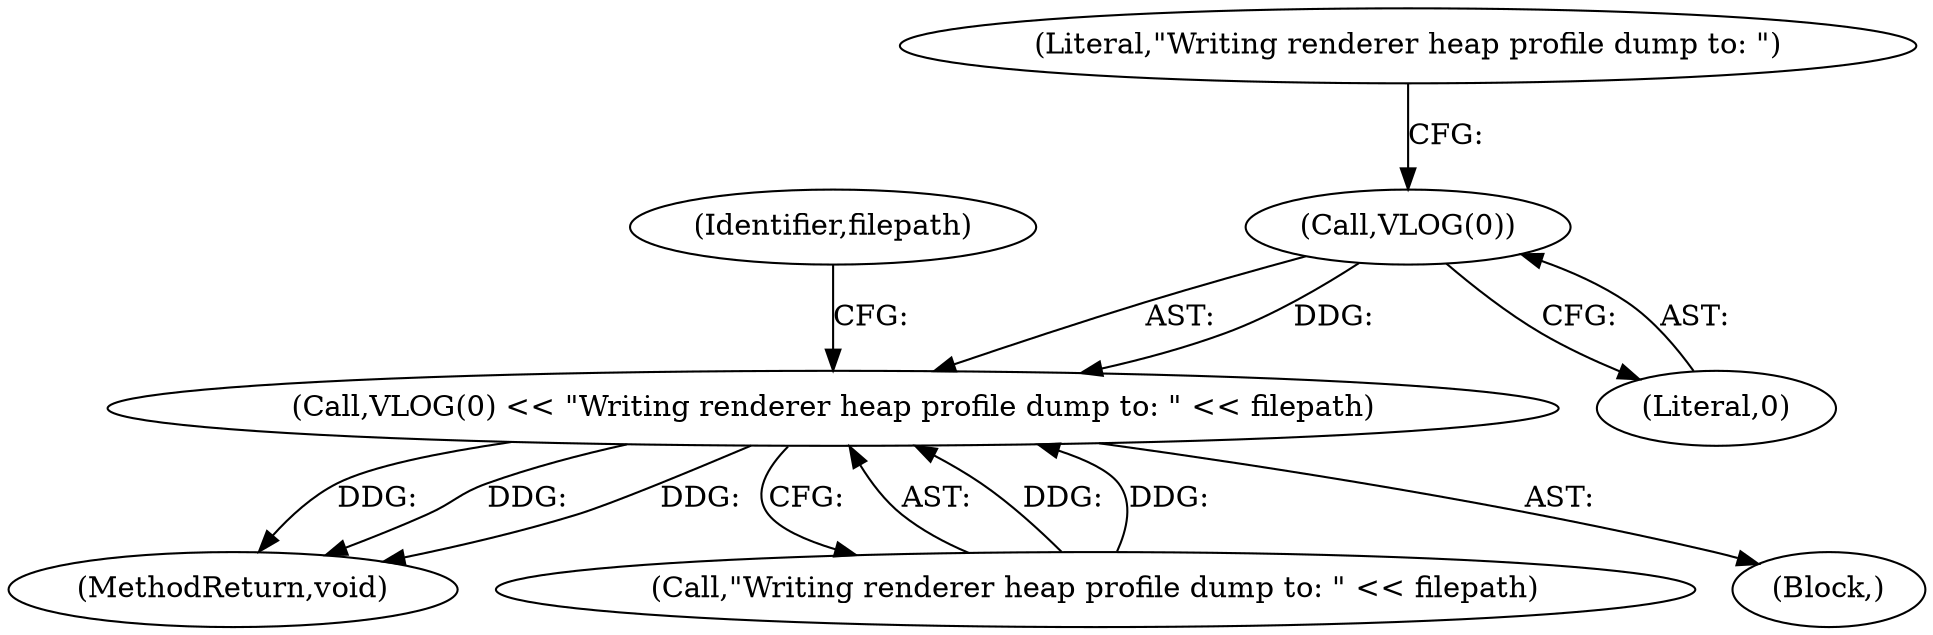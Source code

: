 digraph "1_Chrome_7bc64304a46b76928da4149693bb4e60907e54c8_0@del" {
"1000105" [label="(Call,VLOG(0))"];
"1000104" [label="(Call,VLOG(0) << \"Writing renderer heap profile dump to: \" << filepath)"];
"1000115" [label="(MethodReturn,void)"];
"1000105" [label="(Call,VLOG(0))"];
"1000107" [label="(Call,\"Writing renderer heap profile dump to: \" << filepath)"];
"1000106" [label="(Literal,0)"];
"1000103" [label="(Block,)"];
"1000104" [label="(Call,VLOG(0) << \"Writing renderer heap profile dump to: \" << filepath)"];
"1000108" [label="(Literal,\"Writing renderer heap profile dump to: \")"];
"1000112" [label="(Identifier,filepath)"];
"1000105" -> "1000104"  [label="AST: "];
"1000105" -> "1000106"  [label="CFG: "];
"1000106" -> "1000105"  [label="AST: "];
"1000108" -> "1000105"  [label="CFG: "];
"1000105" -> "1000104"  [label="DDG: "];
"1000104" -> "1000103"  [label="AST: "];
"1000104" -> "1000107"  [label="CFG: "];
"1000107" -> "1000104"  [label="AST: "];
"1000112" -> "1000104"  [label="CFG: "];
"1000104" -> "1000115"  [label="DDG: "];
"1000104" -> "1000115"  [label="DDG: "];
"1000104" -> "1000115"  [label="DDG: "];
"1000107" -> "1000104"  [label="DDG: "];
"1000107" -> "1000104"  [label="DDG: "];
}
